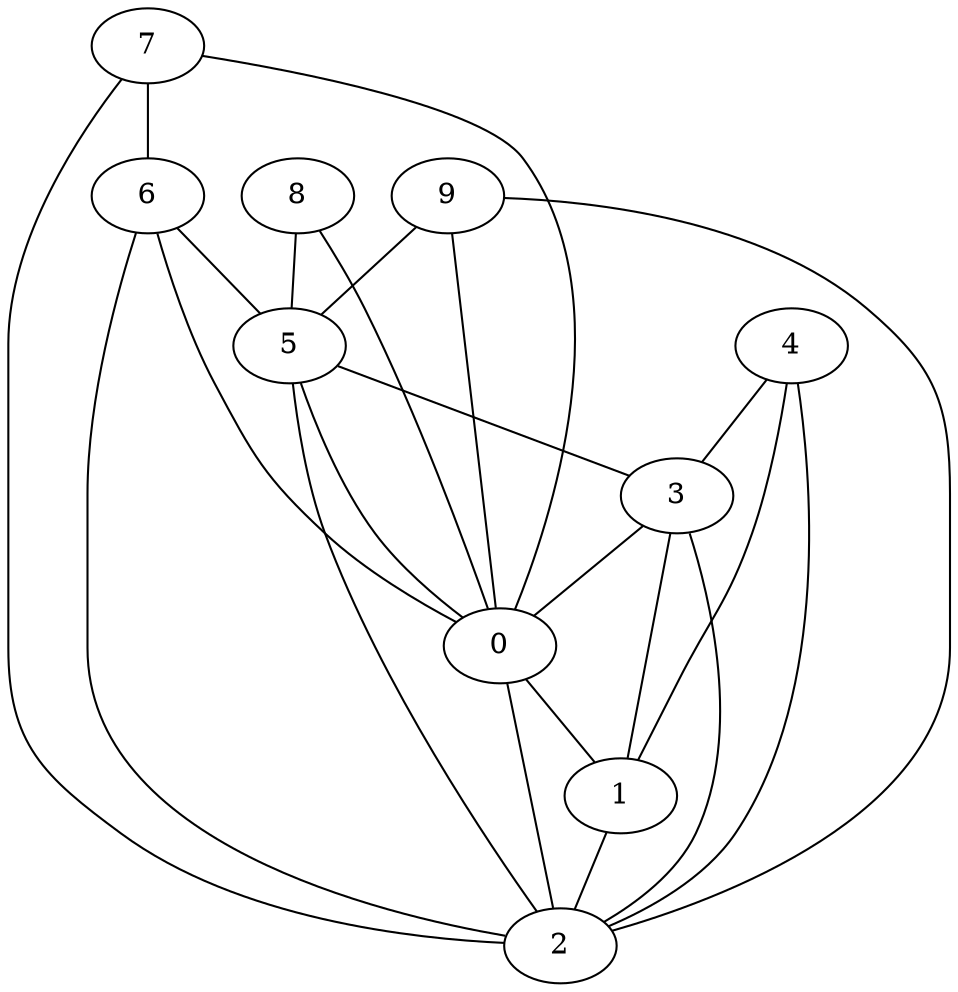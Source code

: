 graph {
    0 [ label = "0" ]
    1 [ label = "1" ]
    2 [ label = "2" ]
    3 [ label = "3" ]
    4 [ label = "4" ]
    5 [ label = "5" ]
    6 [ label = "6" ]
    7 [ label = "7" ]
    8 [ label = "8" ]
    9 [ label = "9" ]
    0 -- 1 [ ]
    0 -- 2 [ ]
    1 -- 2 [ ]
    3 -- 0 [ ]
    3 -- 1 [ ]
    3 -- 2 [ ]
    4 -- 1 [ ]
    4 -- 2 [ ]
    4 -- 3 [ ]
    5 -- 0 [ ]
    5 -- 2 [ ]
    5 -- 3 [ ]
    6 -- 0 [ ]
    6 -- 2 [ ]
    6 -- 5 [ ]
    7 -- 0 [ ]
    7 -- 2 [ ]
    7 -- 6 [ ]
    8 -- 0 [ ]
    8 -- 5 [ ]
    9 -- 5 [ ]
    9 -- 0 [ ]
    9 -- 2 [ ]
}
